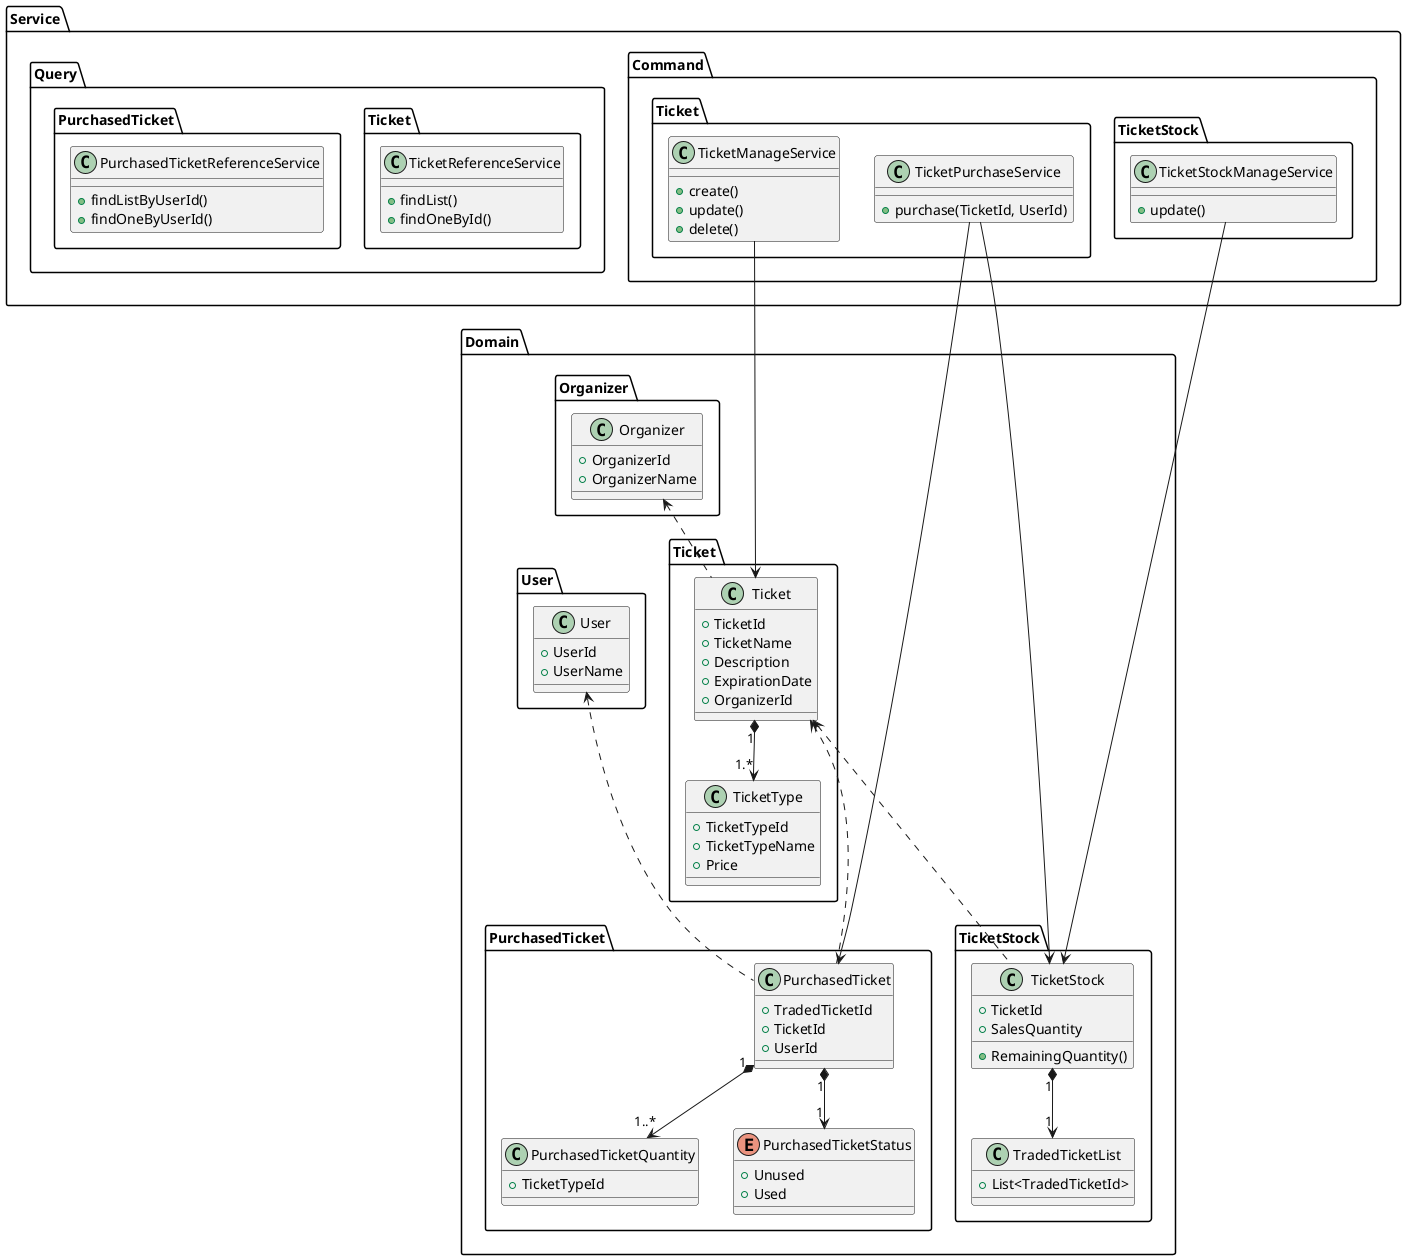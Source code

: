 @startuml "packages"

package "Domain" as pkg_domain {

  package "Organizer" as pkg_domain_organizer {

    class Organizer {
      + OrganizerId
      + OrganizerName
    }
  }

  package "User" as pkg_domain_user {

    class User {
      + UserId
      + UserName
    }
  }

  package "Ticket" as pkg_domain_ticket {

    class Ticket {
      + TicketId
      + TicketName
      + Description
      + ExpirationDate
      + OrganizerId
    }

    class TicketType {
      + TicketTypeId
      + TicketTypeName
      + Price
    }

    Ticket "1" *--> "1.*" TicketType
    Organizer <.. Ticket
  }

  package "TicketStock" as pkg_domain_ticket_stock {

    class TicketStock {
      + TicketId
      + SalesQuantity
      + RemainingQuantity()
    }

    class TradedTicketList {
      + List<TradedTicketId>
    }

    TicketStock "1" *--> "1" TradedTicketList
    Ticket <... TicketStock
  }

  package "PurchasedTicket" as pkg_domain_purchased_ticket {

    class PurchasedTicket {
      + TradedTicketId
      + TicketId
      + UserId
    }

    class PurchasedTicketQuantity {
      + TicketTypeId
    }

    enum PurchasedTicketStatus {
      + Unused
      + Used
    }

    PurchasedTicket "1" *--> "1..*" PurchasedTicketQuantity
    PurchasedTicket "1" *--> "1"    PurchasedTicketStatus
    Ticket <... PurchasedTicket
    User   <... PurchasedTicket
  }
}

package "Service" as pkg_service {

  package "Command" as pkg_service_command {

    package "Ticket" as pkg_service_command_ticket {

      class TicketManageService {
        + create()
        + update()
        + delete()
      }

      class TicketPurchaseService {
        + purchase(TicketId, UserId)
      }

      TicketManageService    ---> Ticket
      TicketPurchaseService  ---> TicketStock
      TicketPurchaseService  ---> PurchasedTicket
    }

    package "TicketStock" as pkg_service_command_ticket_stock {

      class TicketStockManageService {
        + update()
      }

      TicketStockManageService ---> TicketStock
    }
  }

  package "Query" as pkg_service_query {

    package "Ticket" as pkg_service_query_ticket {

      class TicketReferenceService {
        + findList()
        + findOneById()
      }
    }

    package "PurchasedTicket" as pkg_service_query_purchased_ticket {

      class PurchasedTicketReferenceService {
        + findListByUserId()
        + findOneByUserId()
      }
    }
  }
}

@enduml
